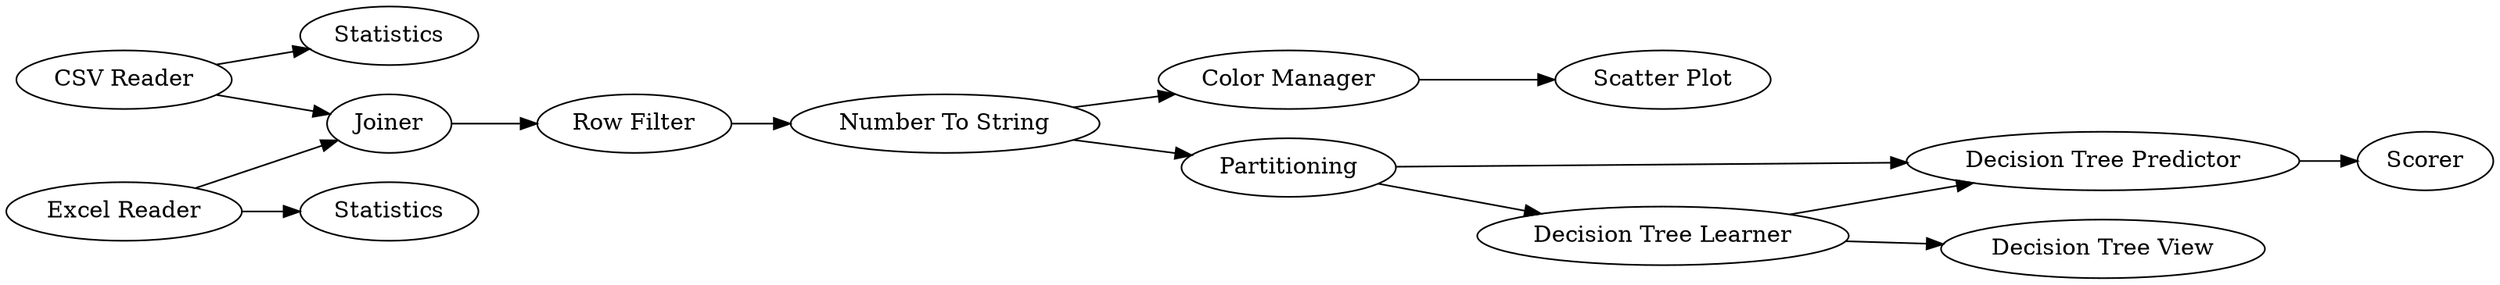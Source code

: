 digraph {
	2 [label="CSV Reader"]
	3 [label="Excel Reader"]
	4 [label=Statistics]
	5 [label=Statistics]
	7 [label="Row Filter"]
	8 [label="Number To String"]
	9 [label="Color Manager"]
	10 [label="Scatter Plot"]
	11 [label=Partitioning]
	12 [label="Decision Tree Predictor"]
	13 [label="Decision Tree Learner"]
	14 [label="Decision Tree View"]
	15 [label=Scorer]
	16 [label=Joiner]
	2 -> 5
	2 -> 16
	3 -> 4
	3 -> 16
	7 -> 8
	8 -> 9
	8 -> 11
	9 -> 10
	11 -> 13
	11 -> 12
	12 -> 15
	13 -> 12
	13 -> 14
	16 -> 7
	rankdir=LR
}
